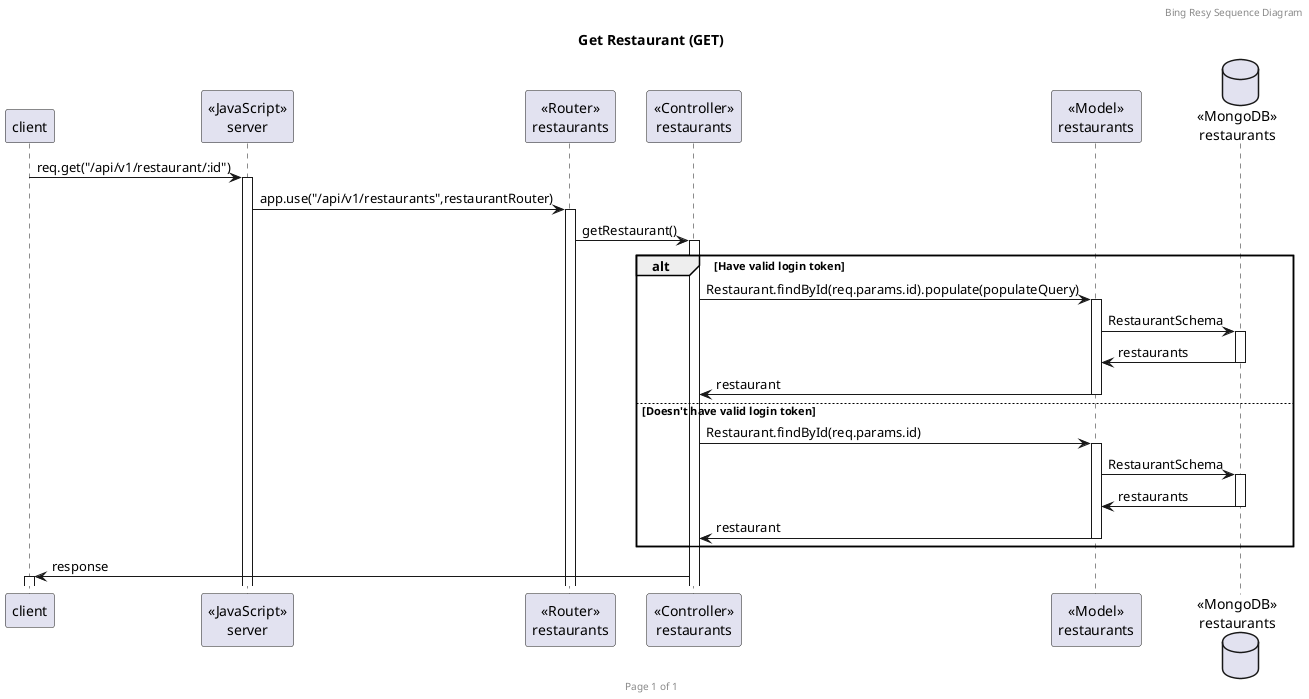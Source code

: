 @startuml

header Bing Resy Sequence Diagram
footer Page %page% of %lastpage%
title "Get Restaurant (GET)"

participant "client" as client
participant "<<JavaScript>>\nserver" as server
participant "<<Router>>\nrestaurants" as restaurantsRouter
participant "<<Controller>>\nrestaurants" as restaurantsController
participant "<<Model>>\nrestaurants" as restaurantsModel
database "<<MongoDB>>\nrestaurants" as restaurantsDatabase

client -> server ++: req.get("/api/v1/restaurant/:id")
server -> restaurantsRouter ++: app.use("/api/v1/restaurants",restaurantRouter)
restaurantsRouter -> restaurantsController ++: getRestaurant()
alt Have valid login token
    restaurantsController -> restaurantsModel ++: Restaurant.findById(req.params.id).populate(populateQuery)
    restaurantsModel -> restaurantsDatabase ++:RestaurantSchema
    restaurantsDatabase -> restaurantsModel --:restaurants
    restaurantsModel -> restaurantsController --:restaurant
else Doesn't have valid login token
    restaurantsController -> restaurantsModel ++: Restaurant.findById(req.params.id)
    restaurantsModel -> restaurantsDatabase ++:RestaurantSchema
    restaurantsDatabase -> restaurantsModel --:restaurants
    restaurantsModel -> restaurantsController --:restaurant
end
restaurantsController -> client ++:response

@enduml